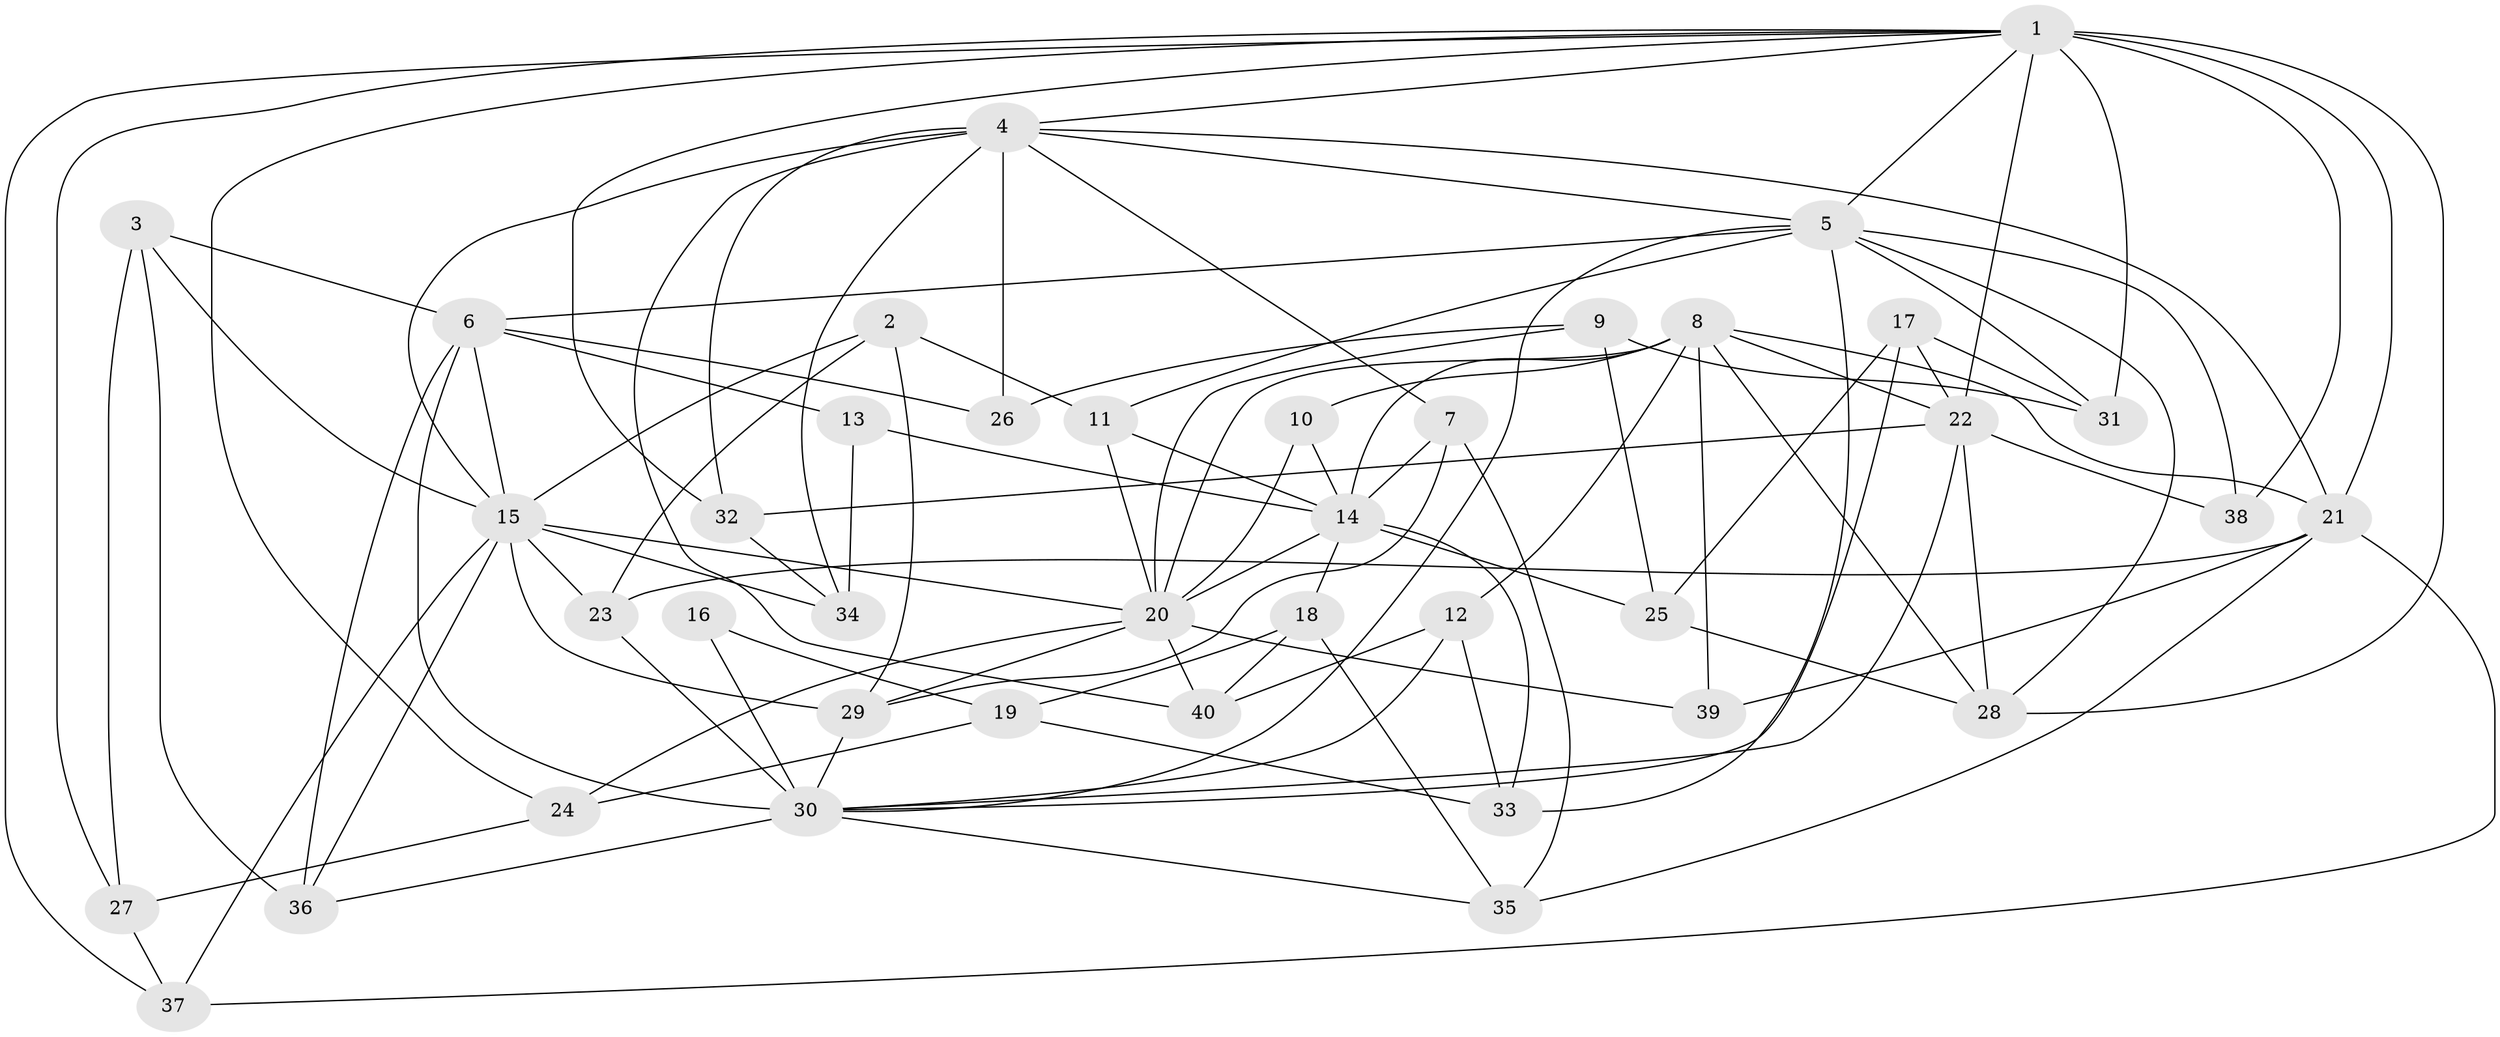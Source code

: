 // original degree distribution, {4: 1.0}
// Generated by graph-tools (version 1.1) at 2025/37/03/09/25 02:37:49]
// undirected, 40 vertices, 104 edges
graph export_dot {
graph [start="1"]
  node [color=gray90,style=filled];
  1;
  2;
  3;
  4;
  5;
  6;
  7;
  8;
  9;
  10;
  11;
  12;
  13;
  14;
  15;
  16;
  17;
  18;
  19;
  20;
  21;
  22;
  23;
  24;
  25;
  26;
  27;
  28;
  29;
  30;
  31;
  32;
  33;
  34;
  35;
  36;
  37;
  38;
  39;
  40;
  1 -- 4 [weight=1.0];
  1 -- 5 [weight=1.0];
  1 -- 21 [weight=2.0];
  1 -- 22 [weight=1.0];
  1 -- 24 [weight=1.0];
  1 -- 27 [weight=1.0];
  1 -- 28 [weight=1.0];
  1 -- 31 [weight=1.0];
  1 -- 32 [weight=1.0];
  1 -- 37 [weight=1.0];
  1 -- 38 [weight=1.0];
  2 -- 11 [weight=1.0];
  2 -- 15 [weight=1.0];
  2 -- 23 [weight=1.0];
  2 -- 29 [weight=1.0];
  3 -- 6 [weight=1.0];
  3 -- 15 [weight=1.0];
  3 -- 27 [weight=1.0];
  3 -- 36 [weight=1.0];
  4 -- 5 [weight=1.0];
  4 -- 7 [weight=1.0];
  4 -- 15 [weight=1.0];
  4 -- 21 [weight=1.0];
  4 -- 26 [weight=2.0];
  4 -- 32 [weight=1.0];
  4 -- 34 [weight=1.0];
  4 -- 40 [weight=1.0];
  5 -- 6 [weight=1.0];
  5 -- 11 [weight=1.0];
  5 -- 28 [weight=1.0];
  5 -- 30 [weight=1.0];
  5 -- 31 [weight=1.0];
  5 -- 33 [weight=1.0];
  5 -- 38 [weight=2.0];
  6 -- 13 [weight=1.0];
  6 -- 15 [weight=2.0];
  6 -- 26 [weight=1.0];
  6 -- 30 [weight=1.0];
  6 -- 36 [weight=1.0];
  7 -- 14 [weight=1.0];
  7 -- 29 [weight=1.0];
  7 -- 35 [weight=1.0];
  8 -- 10 [weight=2.0];
  8 -- 12 [weight=1.0];
  8 -- 14 [weight=1.0];
  8 -- 20 [weight=1.0];
  8 -- 21 [weight=2.0];
  8 -- 22 [weight=1.0];
  8 -- 28 [weight=1.0];
  8 -- 39 [weight=1.0];
  9 -- 20 [weight=1.0];
  9 -- 25 [weight=1.0];
  9 -- 26 [weight=1.0];
  9 -- 31 [weight=1.0];
  10 -- 14 [weight=1.0];
  10 -- 20 [weight=1.0];
  11 -- 14 [weight=1.0];
  11 -- 20 [weight=1.0];
  12 -- 30 [weight=1.0];
  12 -- 33 [weight=1.0];
  12 -- 40 [weight=1.0];
  13 -- 14 [weight=2.0];
  13 -- 34 [weight=1.0];
  14 -- 18 [weight=1.0];
  14 -- 20 [weight=1.0];
  14 -- 25 [weight=1.0];
  14 -- 33 [weight=1.0];
  15 -- 20 [weight=1.0];
  15 -- 23 [weight=1.0];
  15 -- 29 [weight=2.0];
  15 -- 34 [weight=1.0];
  15 -- 36 [weight=1.0];
  15 -- 37 [weight=1.0];
  16 -- 19 [weight=1.0];
  16 -- 30 [weight=3.0];
  17 -- 22 [weight=1.0];
  17 -- 25 [weight=1.0];
  17 -- 30 [weight=1.0];
  17 -- 31 [weight=1.0];
  18 -- 19 [weight=1.0];
  18 -- 35 [weight=1.0];
  18 -- 40 [weight=1.0];
  19 -- 24 [weight=1.0];
  19 -- 33 [weight=1.0];
  20 -- 24 [weight=1.0];
  20 -- 29 [weight=1.0];
  20 -- 39 [weight=1.0];
  20 -- 40 [weight=1.0];
  21 -- 23 [weight=1.0];
  21 -- 35 [weight=1.0];
  21 -- 37 [weight=1.0];
  21 -- 39 [weight=2.0];
  22 -- 28 [weight=2.0];
  22 -- 30 [weight=1.0];
  22 -- 32 [weight=1.0];
  22 -- 38 [weight=1.0];
  23 -- 30 [weight=1.0];
  24 -- 27 [weight=1.0];
  25 -- 28 [weight=1.0];
  27 -- 37 [weight=1.0];
  29 -- 30 [weight=1.0];
  30 -- 35 [weight=1.0];
  30 -- 36 [weight=1.0];
  32 -- 34 [weight=1.0];
}
